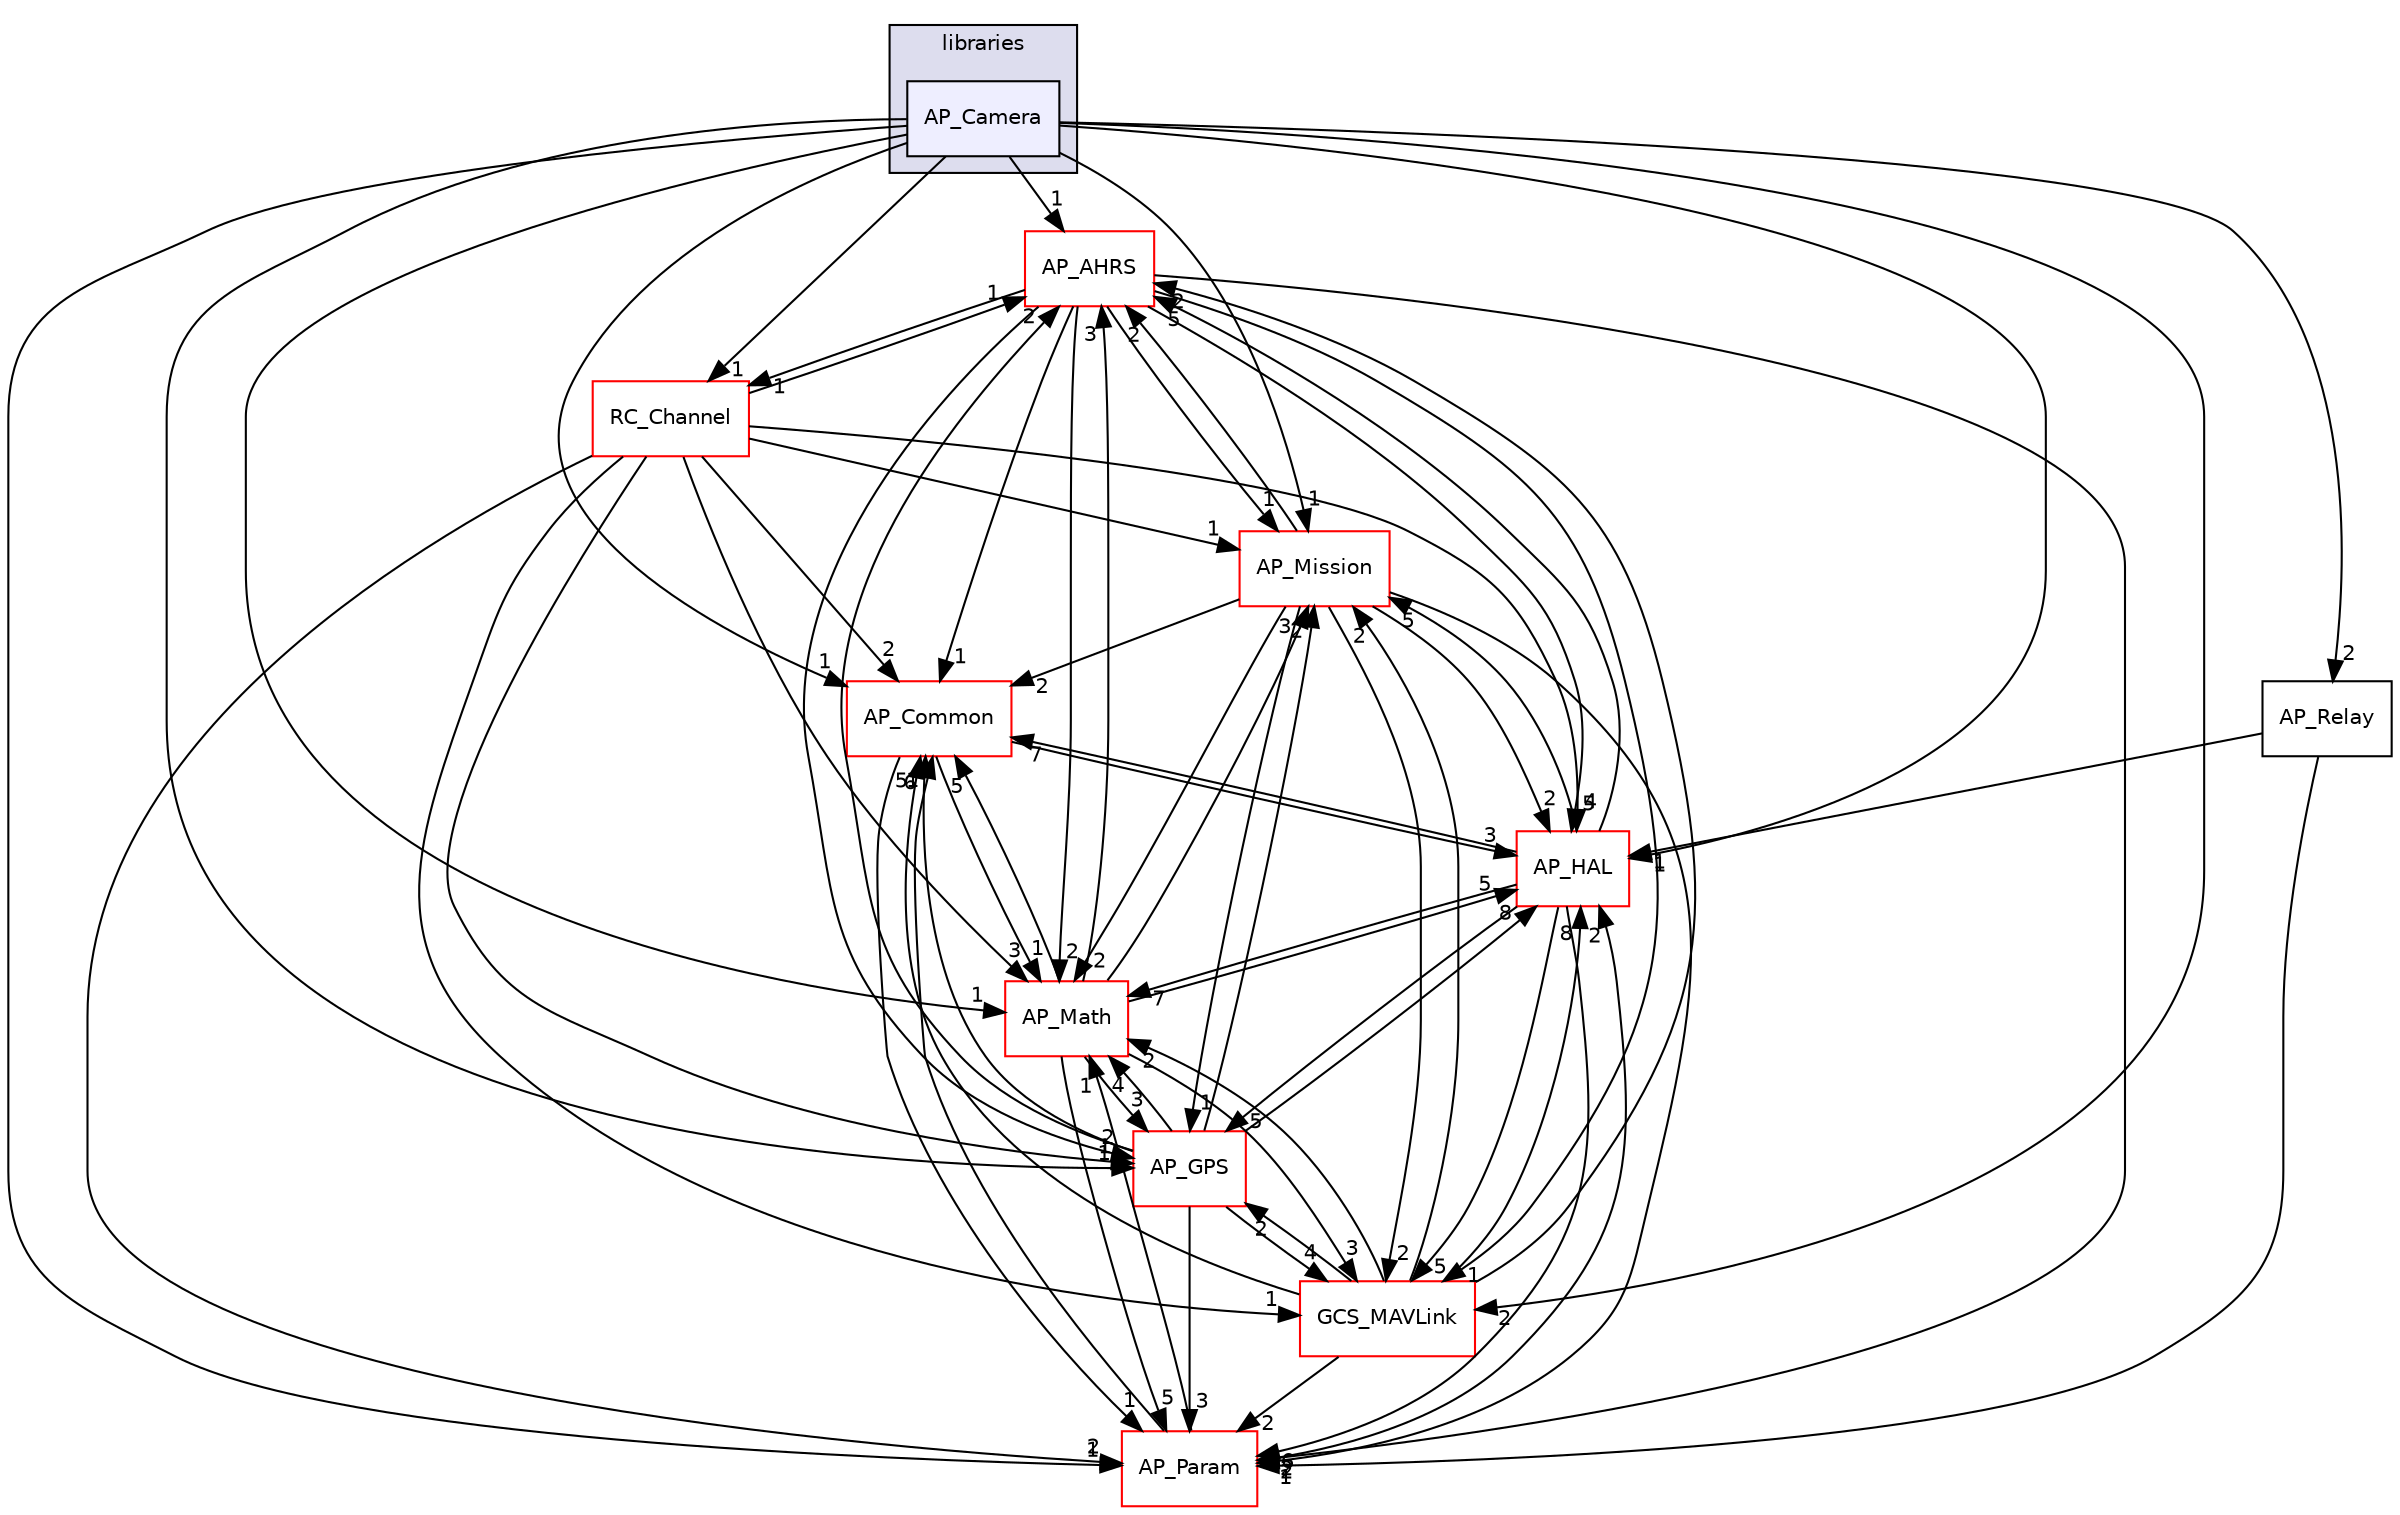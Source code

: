 digraph "libraries/AP_Camera" {
  compound=true
  node [ fontsize="10", fontname="Helvetica"];
  edge [ labelfontsize="10", labelfontname="Helvetica"];
  subgraph clusterdir_bc0718b08fb2015b8e59c47b2805f60c {
    graph [ bgcolor="#ddddee", pencolor="black", label="libraries" fontname="Helvetica", fontsize="10", URL="dir_bc0718b08fb2015b8e59c47b2805f60c.html"]
  dir_b76129510ac982b4d1d339675e39410f [shape=box, label="AP_Camera", style="filled", fillcolor="#eeeeff", pencolor="black", URL="dir_b76129510ac982b4d1d339675e39410f.html"];
  }
  dir_85ad937bf7c11de5c2907a482c9c56bd [shape=box label="AP_AHRS" fillcolor="white" style="filled" color="red" URL="dir_85ad937bf7c11de5c2907a482c9c56bd.html"];
  dir_9517a59ccb1d85d9df7fc09e86ba5740 [shape=box label="RC_Channel" fillcolor="white" style="filled" color="red" URL="dir_9517a59ccb1d85d9df7fc09e86ba5740.html"];
  dir_be870cb78c6e1bc08f9e4388e1828b4d [shape=box label="GCS_MAVLink" fillcolor="white" style="filled" color="red" URL="dir_be870cb78c6e1bc08f9e4388e1828b4d.html"];
  dir_1cbc10423b2512b31103883361e0123b [shape=box label="AP_HAL" fillcolor="white" style="filled" color="red" URL="dir_1cbc10423b2512b31103883361e0123b.html"];
  dir_200d929b8d5577e7f19dc05ce443c612 [shape=box label="AP_Param" fillcolor="white" style="filled" color="red" URL="dir_200d929b8d5577e7f19dc05ce443c612.html"];
  dir_dc27bcd5d3e114c391ea7ea0e777b78e [shape=box label="AP_GPS" fillcolor="white" style="filled" color="red" URL="dir_dc27bcd5d3e114c391ea7ea0e777b78e.html"];
  dir_4a7570780595b51b2e72a69353927583 [shape=box label="AP_Relay" URL="dir_4a7570780595b51b2e72a69353927583.html"];
  dir_93fb9127672489656ce87df72f6e986d [shape=box label="AP_Math" fillcolor="white" style="filled" color="red" URL="dir_93fb9127672489656ce87df72f6e986d.html"];
  dir_df3f4256615fd4197927a84a019a8bd8 [shape=box label="AP_Common" fillcolor="white" style="filled" color="red" URL="dir_df3f4256615fd4197927a84a019a8bd8.html"];
  dir_ba666ef17abd61415700e81def64829e [shape=box label="AP_Mission" fillcolor="white" style="filled" color="red" URL="dir_ba666ef17abd61415700e81def64829e.html"];
  dir_85ad937bf7c11de5c2907a482c9c56bd->dir_9517a59ccb1d85d9df7fc09e86ba5740 [headlabel="1", labeldistance=1.5 headhref="dir_000012_000191.html"];
  dir_85ad937bf7c11de5c2907a482c9c56bd->dir_be870cb78c6e1bc08f9e4388e1828b4d [headlabel="1", labeldistance=1.5 headhref="dir_000012_000177.html"];
  dir_85ad937bf7c11de5c2907a482c9c56bd->dir_1cbc10423b2512b31103883361e0123b [headlabel="5", labeldistance=1.5 headhref="dir_000012_000044.html"];
  dir_85ad937bf7c11de5c2907a482c9c56bd->dir_200d929b8d5577e7f19dc05ce443c612 [headlabel="2", labeldistance=1.5 headhref="dir_000012_000144.html"];
  dir_85ad937bf7c11de5c2907a482c9c56bd->dir_dc27bcd5d3e114c391ea7ea0e777b78e [headlabel="2", labeldistance=1.5 headhref="dir_000012_000040.html"];
  dir_85ad937bf7c11de5c2907a482c9c56bd->dir_93fb9127672489656ce87df72f6e986d [headlabel="2", labeldistance=1.5 headhref="dir_000012_000111.html"];
  dir_85ad937bf7c11de5c2907a482c9c56bd->dir_df3f4256615fd4197927a84a019a8bd8 [headlabel="1", labeldistance=1.5 headhref="dir_000012_000028.html"];
  dir_85ad937bf7c11de5c2907a482c9c56bd->dir_ba666ef17abd61415700e81def64829e [headlabel="1", labeldistance=1.5 headhref="dir_000012_000120.html"];
  dir_9517a59ccb1d85d9df7fc09e86ba5740->dir_85ad937bf7c11de5c2907a482c9c56bd [headlabel="1", labeldistance=1.5 headhref="dir_000191_000012.html"];
  dir_9517a59ccb1d85d9df7fc09e86ba5740->dir_be870cb78c6e1bc08f9e4388e1828b4d [headlabel="1", labeldistance=1.5 headhref="dir_000191_000177.html"];
  dir_9517a59ccb1d85d9df7fc09e86ba5740->dir_1cbc10423b2512b31103883361e0123b [headlabel="4", labeldistance=1.5 headhref="dir_000191_000044.html"];
  dir_9517a59ccb1d85d9df7fc09e86ba5740->dir_200d929b8d5577e7f19dc05ce443c612 [headlabel="2", labeldistance=1.5 headhref="dir_000191_000144.html"];
  dir_9517a59ccb1d85d9df7fc09e86ba5740->dir_dc27bcd5d3e114c391ea7ea0e777b78e [headlabel="1", labeldistance=1.5 headhref="dir_000191_000040.html"];
  dir_9517a59ccb1d85d9df7fc09e86ba5740->dir_93fb9127672489656ce87df72f6e986d [headlabel="3", labeldistance=1.5 headhref="dir_000191_000111.html"];
  dir_9517a59ccb1d85d9df7fc09e86ba5740->dir_df3f4256615fd4197927a84a019a8bd8 [headlabel="2", labeldistance=1.5 headhref="dir_000191_000028.html"];
  dir_9517a59ccb1d85d9df7fc09e86ba5740->dir_ba666ef17abd61415700e81def64829e [headlabel="1", labeldistance=1.5 headhref="dir_000191_000120.html"];
  dir_be870cb78c6e1bc08f9e4388e1828b4d->dir_85ad937bf7c11de5c2907a482c9c56bd [headlabel="2", labeldistance=1.5 headhref="dir_000177_000012.html"];
  dir_be870cb78c6e1bc08f9e4388e1828b4d->dir_1cbc10423b2512b31103883361e0123b [headlabel="8", labeldistance=1.5 headhref="dir_000177_000044.html"];
  dir_be870cb78c6e1bc08f9e4388e1828b4d->dir_200d929b8d5577e7f19dc05ce443c612 [headlabel="2", labeldistance=1.5 headhref="dir_000177_000144.html"];
  dir_be870cb78c6e1bc08f9e4388e1828b4d->dir_dc27bcd5d3e114c391ea7ea0e777b78e [headlabel="2", labeldistance=1.5 headhref="dir_000177_000040.html"];
  dir_be870cb78c6e1bc08f9e4388e1828b4d->dir_93fb9127672489656ce87df72f6e986d [headlabel="2", labeldistance=1.5 headhref="dir_000177_000111.html"];
  dir_be870cb78c6e1bc08f9e4388e1828b4d->dir_df3f4256615fd4197927a84a019a8bd8 [headlabel="5", labeldistance=1.5 headhref="dir_000177_000028.html"];
  dir_be870cb78c6e1bc08f9e4388e1828b4d->dir_ba666ef17abd61415700e81def64829e [headlabel="2", labeldistance=1.5 headhref="dir_000177_000120.html"];
  dir_1cbc10423b2512b31103883361e0123b->dir_85ad937bf7c11de5c2907a482c9c56bd [headlabel="5", labeldistance=1.5 headhref="dir_000044_000012.html"];
  dir_1cbc10423b2512b31103883361e0123b->dir_be870cb78c6e1bc08f9e4388e1828b4d [headlabel="5", labeldistance=1.5 headhref="dir_000044_000177.html"];
  dir_1cbc10423b2512b31103883361e0123b->dir_200d929b8d5577e7f19dc05ce443c612 [headlabel="6", labeldistance=1.5 headhref="dir_000044_000144.html"];
  dir_1cbc10423b2512b31103883361e0123b->dir_dc27bcd5d3e114c391ea7ea0e777b78e [headlabel="5", labeldistance=1.5 headhref="dir_000044_000040.html"];
  dir_1cbc10423b2512b31103883361e0123b->dir_93fb9127672489656ce87df72f6e986d [headlabel="7", labeldistance=1.5 headhref="dir_000044_000111.html"];
  dir_1cbc10423b2512b31103883361e0123b->dir_df3f4256615fd4197927a84a019a8bd8 [headlabel="7", labeldistance=1.5 headhref="dir_000044_000028.html"];
  dir_1cbc10423b2512b31103883361e0123b->dir_ba666ef17abd61415700e81def64829e [headlabel="5", labeldistance=1.5 headhref="dir_000044_000120.html"];
  dir_200d929b8d5577e7f19dc05ce443c612->dir_1cbc10423b2512b31103883361e0123b [headlabel="2", labeldistance=1.5 headhref="dir_000144_000044.html"];
  dir_200d929b8d5577e7f19dc05ce443c612->dir_93fb9127672489656ce87df72f6e986d [headlabel="1", labeldistance=1.5 headhref="dir_000144_000111.html"];
  dir_200d929b8d5577e7f19dc05ce443c612->dir_df3f4256615fd4197927a84a019a8bd8 [headlabel="1", labeldistance=1.5 headhref="dir_000144_000028.html"];
  dir_dc27bcd5d3e114c391ea7ea0e777b78e->dir_85ad937bf7c11de5c2907a482c9c56bd [headlabel="2", labeldistance=1.5 headhref="dir_000040_000012.html"];
  dir_dc27bcd5d3e114c391ea7ea0e777b78e->dir_be870cb78c6e1bc08f9e4388e1828b4d [headlabel="4", labeldistance=1.5 headhref="dir_000040_000177.html"];
  dir_dc27bcd5d3e114c391ea7ea0e777b78e->dir_1cbc10423b2512b31103883361e0123b [headlabel="8", labeldistance=1.5 headhref="dir_000040_000044.html"];
  dir_dc27bcd5d3e114c391ea7ea0e777b78e->dir_200d929b8d5577e7f19dc05ce443c612 [headlabel="3", labeldistance=1.5 headhref="dir_000040_000144.html"];
  dir_dc27bcd5d3e114c391ea7ea0e777b78e->dir_93fb9127672489656ce87df72f6e986d [headlabel="4", labeldistance=1.5 headhref="dir_000040_000111.html"];
  dir_dc27bcd5d3e114c391ea7ea0e777b78e->dir_df3f4256615fd4197927a84a019a8bd8 [headlabel="6", labeldistance=1.5 headhref="dir_000040_000028.html"];
  dir_dc27bcd5d3e114c391ea7ea0e777b78e->dir_ba666ef17abd61415700e81def64829e [headlabel="2", labeldistance=1.5 headhref="dir_000040_000120.html"];
  dir_4a7570780595b51b2e72a69353927583->dir_1cbc10423b2512b31103883361e0123b [headlabel="1", labeldistance=1.5 headhref="dir_000154_000044.html"];
  dir_4a7570780595b51b2e72a69353927583->dir_200d929b8d5577e7f19dc05ce443c612 [headlabel="1", labeldistance=1.5 headhref="dir_000154_000144.html"];
  dir_b76129510ac982b4d1d339675e39410f->dir_85ad937bf7c11de5c2907a482c9c56bd [headlabel="1", labeldistance=1.5 headhref="dir_000027_000012.html"];
  dir_b76129510ac982b4d1d339675e39410f->dir_9517a59ccb1d85d9df7fc09e86ba5740 [headlabel="1", labeldistance=1.5 headhref="dir_000027_000191.html"];
  dir_b76129510ac982b4d1d339675e39410f->dir_be870cb78c6e1bc08f9e4388e1828b4d [headlabel="2", labeldistance=1.5 headhref="dir_000027_000177.html"];
  dir_b76129510ac982b4d1d339675e39410f->dir_1cbc10423b2512b31103883361e0123b [headlabel="1", labeldistance=1.5 headhref="dir_000027_000044.html"];
  dir_b76129510ac982b4d1d339675e39410f->dir_200d929b8d5577e7f19dc05ce443c612 [headlabel="1", labeldistance=1.5 headhref="dir_000027_000144.html"];
  dir_b76129510ac982b4d1d339675e39410f->dir_dc27bcd5d3e114c391ea7ea0e777b78e [headlabel="1", labeldistance=1.5 headhref="dir_000027_000040.html"];
  dir_b76129510ac982b4d1d339675e39410f->dir_4a7570780595b51b2e72a69353927583 [headlabel="2", labeldistance=1.5 headhref="dir_000027_000154.html"];
  dir_b76129510ac982b4d1d339675e39410f->dir_93fb9127672489656ce87df72f6e986d [headlabel="1", labeldistance=1.5 headhref="dir_000027_000111.html"];
  dir_b76129510ac982b4d1d339675e39410f->dir_df3f4256615fd4197927a84a019a8bd8 [headlabel="1", labeldistance=1.5 headhref="dir_000027_000028.html"];
  dir_b76129510ac982b4d1d339675e39410f->dir_ba666ef17abd61415700e81def64829e [headlabel="1", labeldistance=1.5 headhref="dir_000027_000120.html"];
  dir_93fb9127672489656ce87df72f6e986d->dir_85ad937bf7c11de5c2907a482c9c56bd [headlabel="3", labeldistance=1.5 headhref="dir_000111_000012.html"];
  dir_93fb9127672489656ce87df72f6e986d->dir_be870cb78c6e1bc08f9e4388e1828b4d [headlabel="3", labeldistance=1.5 headhref="dir_000111_000177.html"];
  dir_93fb9127672489656ce87df72f6e986d->dir_1cbc10423b2512b31103883361e0123b [headlabel="5", labeldistance=1.5 headhref="dir_000111_000044.html"];
  dir_93fb9127672489656ce87df72f6e986d->dir_200d929b8d5577e7f19dc05ce443c612 [headlabel="5", labeldistance=1.5 headhref="dir_000111_000144.html"];
  dir_93fb9127672489656ce87df72f6e986d->dir_dc27bcd5d3e114c391ea7ea0e777b78e [headlabel="3", labeldistance=1.5 headhref="dir_000111_000040.html"];
  dir_93fb9127672489656ce87df72f6e986d->dir_df3f4256615fd4197927a84a019a8bd8 [headlabel="5", labeldistance=1.5 headhref="dir_000111_000028.html"];
  dir_93fb9127672489656ce87df72f6e986d->dir_ba666ef17abd61415700e81def64829e [headlabel="3", labeldistance=1.5 headhref="dir_000111_000120.html"];
  dir_df3f4256615fd4197927a84a019a8bd8->dir_1cbc10423b2512b31103883361e0123b [headlabel="3", labeldistance=1.5 headhref="dir_000028_000044.html"];
  dir_df3f4256615fd4197927a84a019a8bd8->dir_200d929b8d5577e7f19dc05ce443c612 [headlabel="1", labeldistance=1.5 headhref="dir_000028_000144.html"];
  dir_df3f4256615fd4197927a84a019a8bd8->dir_93fb9127672489656ce87df72f6e986d [headlabel="1", labeldistance=1.5 headhref="dir_000028_000111.html"];
  dir_ba666ef17abd61415700e81def64829e->dir_85ad937bf7c11de5c2907a482c9c56bd [headlabel="2", labeldistance=1.5 headhref="dir_000120_000012.html"];
  dir_ba666ef17abd61415700e81def64829e->dir_be870cb78c6e1bc08f9e4388e1828b4d [headlabel="2", labeldistance=1.5 headhref="dir_000120_000177.html"];
  dir_ba666ef17abd61415700e81def64829e->dir_1cbc10423b2512b31103883361e0123b [headlabel="2", labeldistance=1.5 headhref="dir_000120_000044.html"];
  dir_ba666ef17abd61415700e81def64829e->dir_200d929b8d5577e7f19dc05ce443c612 [headlabel="2", labeldistance=1.5 headhref="dir_000120_000144.html"];
  dir_ba666ef17abd61415700e81def64829e->dir_dc27bcd5d3e114c391ea7ea0e777b78e [headlabel="1", labeldistance=1.5 headhref="dir_000120_000040.html"];
  dir_ba666ef17abd61415700e81def64829e->dir_93fb9127672489656ce87df72f6e986d [headlabel="2", labeldistance=1.5 headhref="dir_000120_000111.html"];
  dir_ba666ef17abd61415700e81def64829e->dir_df3f4256615fd4197927a84a019a8bd8 [headlabel="2", labeldistance=1.5 headhref="dir_000120_000028.html"];
}

